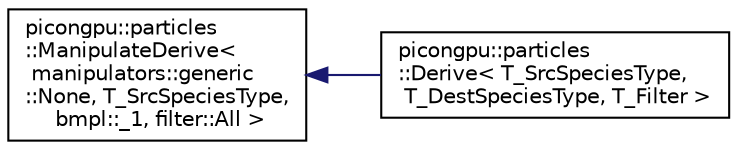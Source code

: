digraph "Graphical Class Hierarchy"
{
 // LATEX_PDF_SIZE
  edge [fontname="Helvetica",fontsize="10",labelfontname="Helvetica",labelfontsize="10"];
  node [fontname="Helvetica",fontsize="10",shape=record];
  rankdir="LR";
  Node0 [label="picongpu::particles\l::ManipulateDerive\<\l manipulators::generic\l::None, T_SrcSpeciesType,\l bmpl::_1, filter::All \>",height=0.2,width=0.4,color="black", fillcolor="white", style="filled",URL="$structpicongpu_1_1particles_1_1_manipulate_derive.html",tooltip=" "];
  Node0 -> Node1 [dir="back",color="midnightblue",fontsize="10",style="solid",fontname="Helvetica"];
  Node1 [label="picongpu::particles\l::Derive\< T_SrcSpeciesType,\l T_DestSpeciesType, T_Filter \>",height=0.2,width=0.4,color="black", fillcolor="white", style="filled",URL="$structpicongpu_1_1particles_1_1_derive.html",tooltip="Generate particles in a species by deriving from another species' particles."];
}
